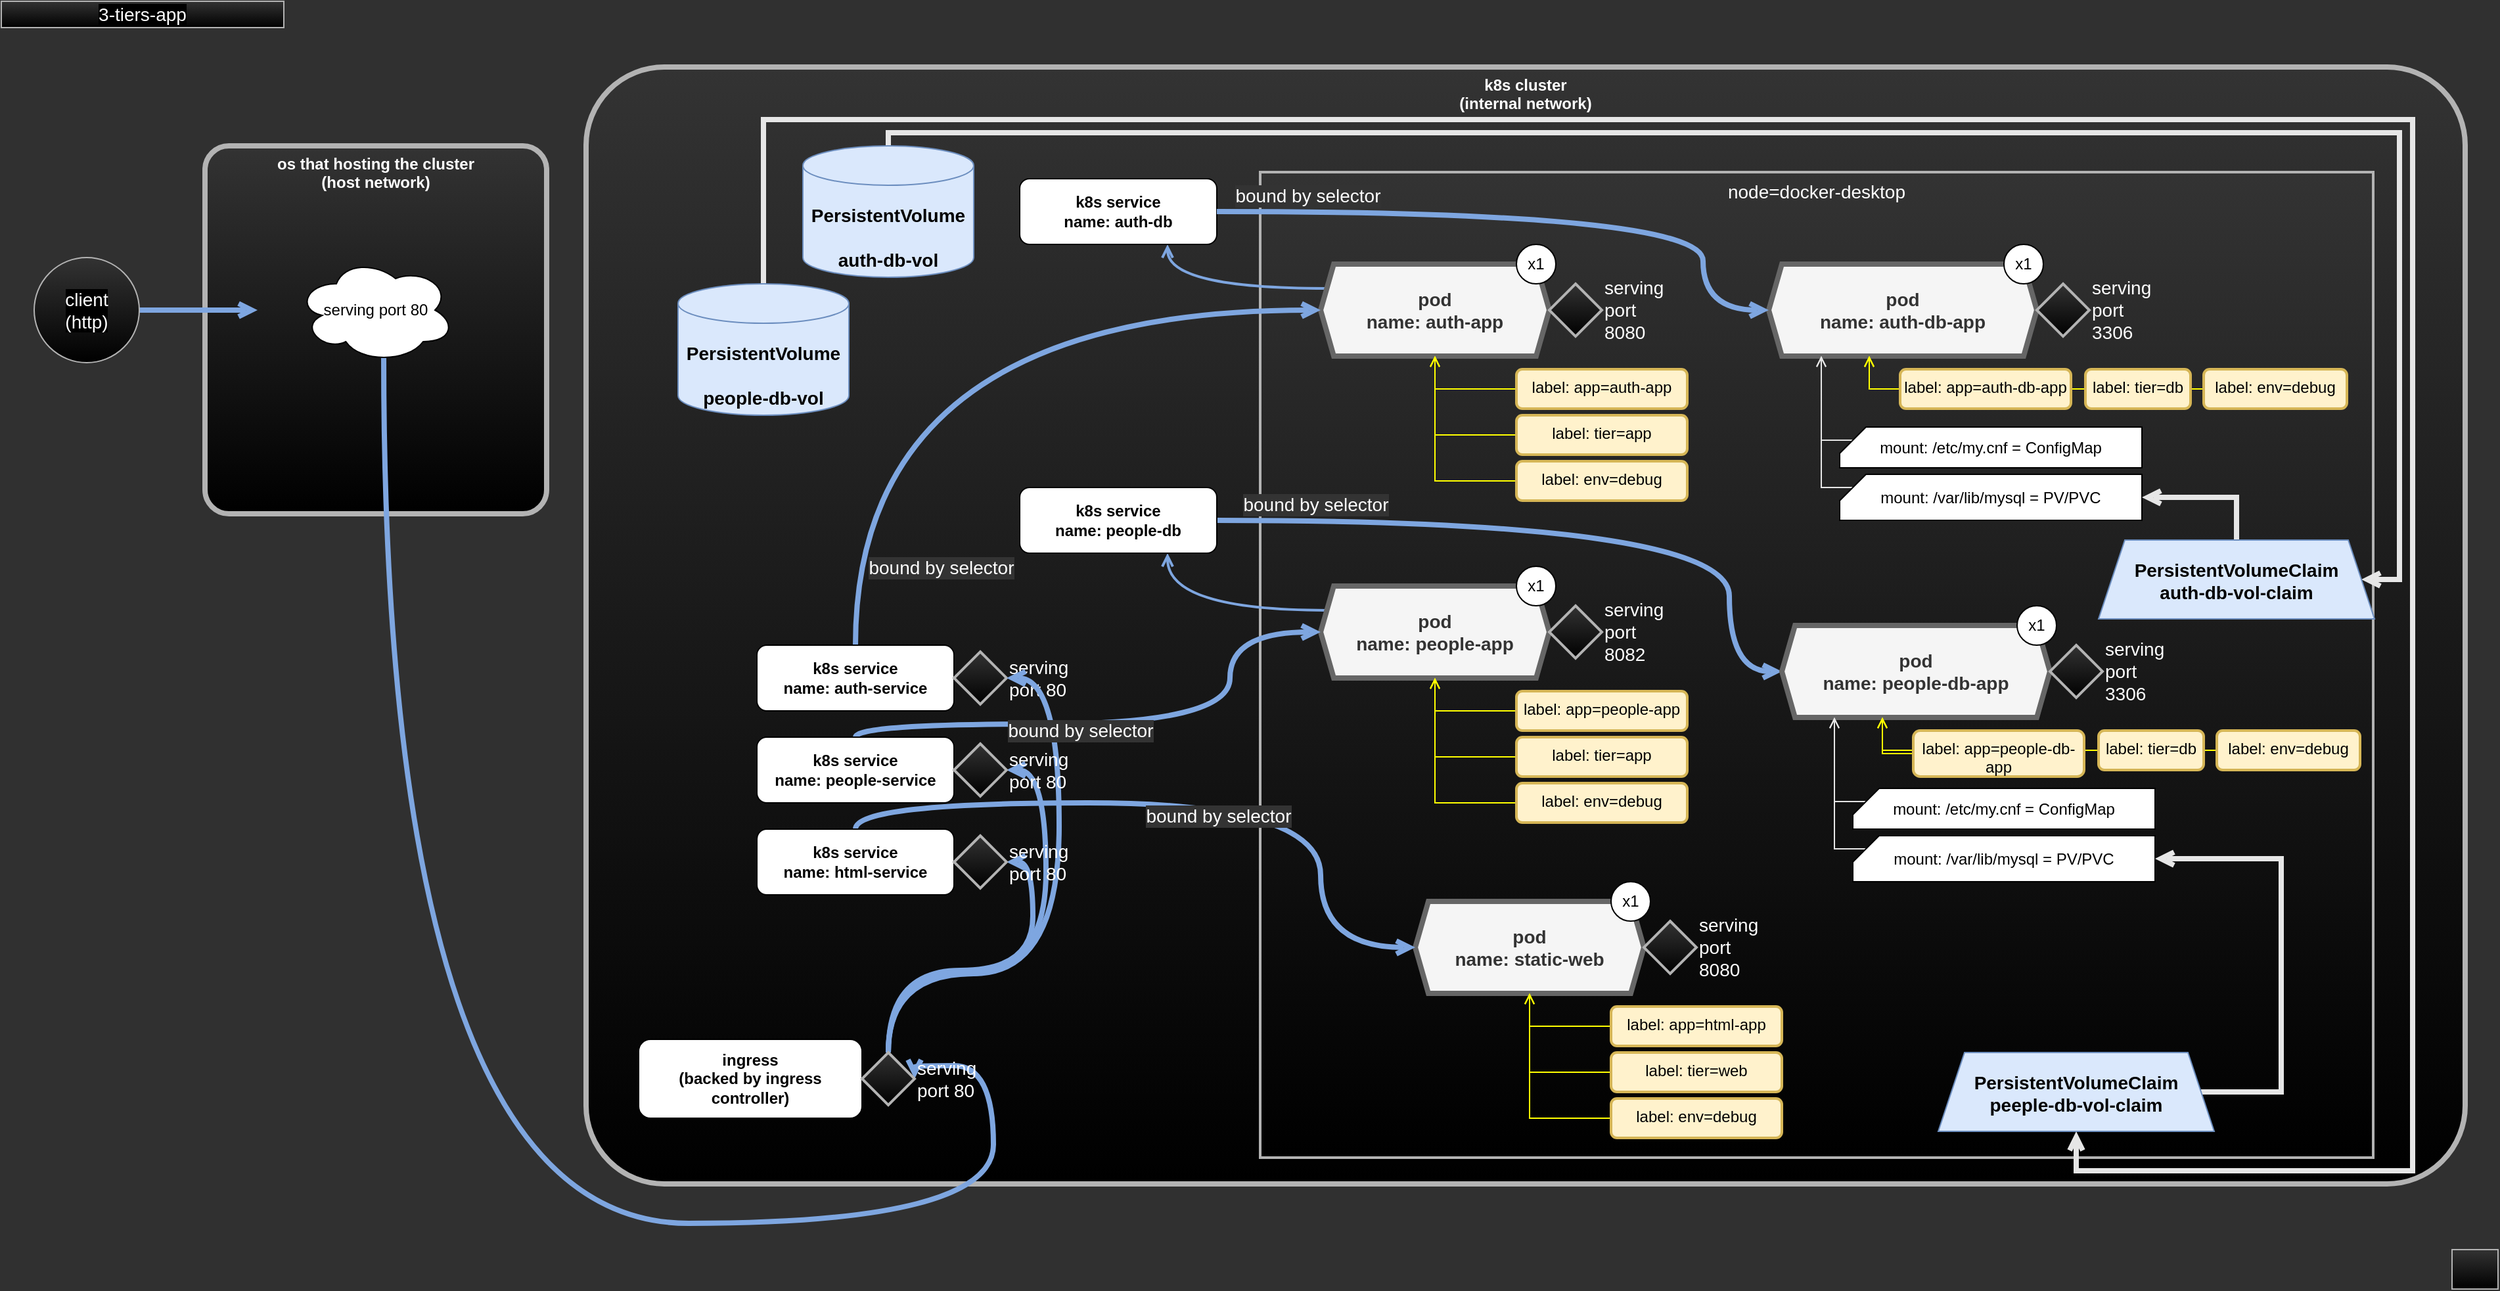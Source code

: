 <mxfile version="14.9.6" type="device"><diagram id="I4470RCvRsQy6u_Oc5J2" name="Page-1"><mxGraphModel dx="1783" dy="1065" grid="1" gridSize="10" guides="1" tooltips="1" connect="1" arrows="1" fold="1" page="1" pageScale="1" pageWidth="827" pageHeight="1169" background="#303030" math="0" shadow="0"><root><mxCell id="0"/><mxCell id="1" parent="0"/><mxCell id="dS1ZjvqfkGv6v8Q8MQo3-20" value="os that hosting the cluster&lt;br&gt;(host network)" style="rounded=1;whiteSpace=wrap;html=1;arcSize=7;fontStyle=1;verticalAlign=top;strokeWidth=4;strokeColor=#B3B3B3;gradientColor=#000000;fillColor=#333333;fontColor=#FFFFFF;" parent="1" vertex="1"><mxGeometry x="170" y="120" width="260" height="280" as="geometry"/></mxCell><mxCell id="dS1ZjvqfkGv6v8Q8MQo3-1" value="k8s cluster&lt;br&gt;(internal network)" style="rounded=1;whiteSpace=wrap;html=1;arcSize=7;fontStyle=1;verticalAlign=top;strokeWidth=4;strokeColor=#B3B3B3;gradientColor=#000000;fillColor=#333333;fontColor=#FFFFFF;" parent="1" vertex="1"><mxGeometry x="460" y="60" width="1430" height="850" as="geometry"/></mxCell><mxCell id="dS1ZjvqfkGv6v8Q8MQo3-7" value="node=docker-desktop" style="whiteSpace=wrap;html=1;fontSize=14;fontColor=#FFFFFF;strokeColor=#B3B3B3;strokeWidth=2;fillColor=#333333;gradientColor=#000000;verticalAlign=top;" parent="1" vertex="1"><mxGeometry x="973" y="140" width="847" height="750" as="geometry"/></mxCell><mxCell id="bD95cFEiu_2ykXB7ulYX-15" style="edgeStyle=orthogonalEdgeStyle;curved=1;rounded=0;orthogonalLoop=1;jettySize=auto;html=1;exitX=0;exitY=0.25;exitDx=0;exitDy=0;entryX=0.75;entryY=1;entryDx=0;entryDy=0;fontSize=14;fontColor=#FFFFFF;endArrow=open;endFill=0;strokeColor=#7EA6E0;strokeWidth=2;" edge="1" parent="1" source="dS1ZjvqfkGv6v8Q8MQo3-2" target="bD95cFEiu_2ykXB7ulYX-14"><mxGeometry relative="1" as="geometry"/></mxCell><mxCell id="dS1ZjvqfkGv6v8Q8MQo3-2" value="pod&lt;br style=&quot;font-size: 14px&quot;&gt;name: auth-app" style="shape=hexagon;perimeter=hexagonPerimeter2;whiteSpace=wrap;html=1;fixedSize=1;fontColor=#333333;strokeColor=#666666;strokeWidth=4;fillColor=#f5f5f5;verticalAlign=middle;size=10;fontStyle=1;fontSize=14;" parent="1" vertex="1"><mxGeometry x="1019" y="210" width="174" height="70" as="geometry"/></mxCell><mxCell id="dS1ZjvqfkGv6v8Q8MQo3-5" style="edgeStyle=orthogonalEdgeStyle;rounded=0;orthogonalLoop=1;jettySize=auto;html=1;exitX=0;exitY=0.5;exitDx=0;exitDy=0;entryX=0.5;entryY=1;entryDx=0;entryDy=0;fontSize=14;fontColor=#FFFFFF;strokeColor=#FFFF00;endArrow=open;endFill=0;" parent="1" source="dS1ZjvqfkGv6v8Q8MQo3-3" target="dS1ZjvqfkGv6v8Q8MQo3-2" edge="1"><mxGeometry relative="1" as="geometry"/></mxCell><mxCell id="dS1ZjvqfkGv6v8Q8MQo3-3" value="label: env=debug" style="rounded=1;whiteSpace=wrap;html=1;strokeColor=#d6b656;strokeWidth=2;fillColor=#fff2cc;verticalAlign=top;" parent="1" vertex="1"><mxGeometry x="1168" y="360" width="130" height="30" as="geometry"/></mxCell><mxCell id="dS1ZjvqfkGv6v8Q8MQo3-6" style="edgeStyle=orthogonalEdgeStyle;rounded=0;orthogonalLoop=1;jettySize=auto;html=1;exitX=0;exitY=0.5;exitDx=0;exitDy=0;entryX=0.5;entryY=1;entryDx=0;entryDy=0;fontSize=14;fontColor=#FFFFFF;endArrow=open;endFill=0;strokeColor=#FFFF00;" parent="1" source="dS1ZjvqfkGv6v8Q8MQo3-4" target="dS1ZjvqfkGv6v8Q8MQo3-2" edge="1"><mxGeometry relative="1" as="geometry"/></mxCell><mxCell id="dS1ZjvqfkGv6v8Q8MQo3-4" value="label: app=auth-app" style="rounded=1;whiteSpace=wrap;html=1;strokeColor=#d6b656;strokeWidth=2;fillColor=#fff2cc;verticalAlign=top;" parent="1" vertex="1"><mxGeometry x="1168" y="290" width="130" height="30" as="geometry"/></mxCell><mxCell id="dS1ZjvqfkGv6v8Q8MQo3-13" style="edgeStyle=orthogonalEdgeStyle;rounded=0;orthogonalLoop=1;jettySize=auto;html=1;exitX=0.55;exitY=0.95;exitDx=0;exitDy=0;entryX=1;entryY=0.5;entryDx=0;entryDy=0;fontSize=14;fontColor=#FFFFFF;endArrow=open;endFill=0;curved=1;strokeWidth=4;strokeColor=#7EA6E0;exitPerimeter=0;" parent="1" source="J-o66Uu-zmsGyJDsOOom-3" target="J-o66Uu-zmsGyJDsOOom-2" edge="1"><mxGeometry relative="1" as="geometry"><Array as="points"><mxPoint x="306" y="940"/><mxPoint x="770" y="940"/><mxPoint x="770" y="820"/></Array><mxPoint x="270" y="245" as="sourcePoint"/></mxGeometry></mxCell><mxCell id="dS1ZjvqfkGv6v8Q8MQo3-14" value="serving port 8080" style="rhombus;whiteSpace=wrap;html=1;fontSize=14;fontColor=#FFFFFF;strokeColor=#B3B3B3;strokeWidth=2;fillColor=#333333;gradientColor=#000000;verticalAlign=middle;labelPosition=right;verticalLabelPosition=middle;align=left;" parent="1" vertex="1"><mxGeometry x="1193" y="225" width="40" height="40" as="geometry"/></mxCell><mxCell id="dS1ZjvqfkGv6v8Q8MQo3-16" value="3-tiers-app" style="rounded=0;whiteSpace=wrap;html=1;labelBackgroundColor=#000000;fontSize=14;fontColor=#FFFFFF;strokeColor=#B3B3B3;strokeWidth=1;fillColor=#333333;gradientColor=#000000;verticalAlign=middle;" parent="1" vertex="1"><mxGeometry x="15" y="10" width="215" height="20" as="geometry"/></mxCell><mxCell id="dS1ZjvqfkGv6v8Q8MQo3-17" value="" style="rounded=0;whiteSpace=wrap;html=1;labelBackgroundColor=#000000;fontSize=14;fontColor=#FFFFFF;strokeColor=#B3B3B3;strokeWidth=1;fillColor=#333333;gradientColor=#000000;verticalAlign=middle;" parent="1" vertex="1"><mxGeometry x="1880" y="960" width="35" height="30" as="geometry"/></mxCell><mxCell id="dS1ZjvqfkGv6v8Q8MQo3-19" style="edgeStyle=orthogonalEdgeStyle;curved=1;rounded=0;orthogonalLoop=1;jettySize=auto;html=1;exitX=1;exitY=0.5;exitDx=0;exitDy=0;entryX=0;entryY=0.5;entryDx=0;entryDy=0;fontSize=14;fontColor=#FFFFFF;endArrow=open;endFill=0;strokeColor=#7EA6E0;strokeWidth=4;" parent="1" source="dS1ZjvqfkGv6v8Q8MQo3-18" edge="1"><mxGeometry relative="1" as="geometry"><mxPoint x="210" y="245" as="targetPoint"/></mxGeometry></mxCell><mxCell id="dS1ZjvqfkGv6v8Q8MQo3-18" value="client&lt;br&gt;(http)" style="ellipse;whiteSpace=wrap;html=1;aspect=fixed;labelBackgroundColor=#000000;fontSize=14;fontColor=#FFFFFF;strokeColor=#B3B3B3;strokeWidth=1;fillColor=#333333;gradientColor=#000000;verticalAlign=middle;" parent="1" vertex="1"><mxGeometry x="40" y="205" width="80" height="80" as="geometry"/></mxCell><mxCell id="8Uu18Thm1voUC0HuOV9M-1" value="x1" style="ellipse;whiteSpace=wrap;html=1;" parent="1" vertex="1"><mxGeometry x="1168" y="195" width="30" height="30" as="geometry"/></mxCell><mxCell id="mBmJHwozK2axHKSh4UZs-3" style="edgeStyle=orthogonalEdgeStyle;curved=1;rounded=0;orthogonalLoop=1;jettySize=auto;html=1;exitX=0.5;exitY=0;exitDx=0;exitDy=0;entryX=0;entryY=0.5;entryDx=0;entryDy=0;fontSize=14;fontColor=#FFFFFF;endArrow=open;endFill=0;strokeColor=#7EA6E0;strokeWidth=4;" parent="1" source="mBmJHwozK2axHKSh4UZs-1" target="dS1ZjvqfkGv6v8Q8MQo3-2" edge="1"><mxGeometry relative="1" as="geometry"><Array as="points"><mxPoint x="665" y="245"/></Array></mxGeometry></mxCell><mxCell id="mBmJHwozK2axHKSh4UZs-4" value="bound by selector" style="edgeLabel;html=1;align=center;verticalAlign=middle;resizable=0;points=[];fontSize=14;fontColor=#FFFFFF;labelBackgroundColor=#333333;" parent="mBmJHwozK2axHKSh4UZs-3" vertex="1" connectable="0"><mxGeometry x="-0.747" y="6" relative="1" as="geometry"><mxPoint x="71" y="18" as="offset"/></mxGeometry></mxCell><mxCell id="mBmJHwozK2axHKSh4UZs-1" value="k8s service&lt;br&gt;name: auth-service" style="rounded=1;whiteSpace=wrap;html=1;fontStyle=1" parent="1" vertex="1"><mxGeometry x="590" y="500" width="150" height="50" as="geometry"/></mxCell><mxCell id="mBmJHwozK2axHKSh4UZs-5" value="serving port 80" style="rhombus;whiteSpace=wrap;html=1;fontSize=14;fontColor=#FFFFFF;strokeColor=#B3B3B3;strokeWidth=2;fillColor=#333333;gradientColor=#000000;verticalAlign=middle;labelPosition=right;verticalLabelPosition=middle;align=left;" parent="1" vertex="1"><mxGeometry x="740" y="505" width="40" height="40" as="geometry"/></mxCell><mxCell id="J-o66Uu-zmsGyJDsOOom-1" value="ingress&lt;br&gt;(backed by ingress controller)" style="rounded=1;whiteSpace=wrap;html=1;fontStyle=1" parent="1" vertex="1"><mxGeometry x="500" y="800" width="170" height="60" as="geometry"/></mxCell><mxCell id="iOJlO_A95ym8XJQBqf6e-38" style="edgeStyle=orthogonalEdgeStyle;curved=1;rounded=0;orthogonalLoop=1;jettySize=auto;html=1;exitX=0.5;exitY=0;exitDx=0;exitDy=0;entryX=1;entryY=0.5;entryDx=0;entryDy=0;fontSize=14;fontColor=#FFFFFF;endArrow=open;endFill=0;strokeColor=#7EA6E0;strokeWidth=4;" parent="1" source="J-o66Uu-zmsGyJDsOOom-2" target="iOJlO_A95ym8XJQBqf6e-33" edge="1"><mxGeometry relative="1" as="geometry"/></mxCell><mxCell id="iOJlO_A95ym8XJQBqf6e-39" style="edgeStyle=orthogonalEdgeStyle;curved=1;rounded=0;orthogonalLoop=1;jettySize=auto;html=1;exitX=0.5;exitY=0;exitDx=0;exitDy=0;entryX=1;entryY=0.5;entryDx=0;entryDy=0;fontSize=14;fontColor=#FFFFFF;endArrow=open;endFill=0;strokeColor=#7EA6E0;strokeWidth=4;" parent="1" source="J-o66Uu-zmsGyJDsOOom-2" target="iOJlO_A95ym8XJQBqf6e-12" edge="1"><mxGeometry relative="1" as="geometry"><Array as="points"><mxPoint x="690" y="750"/><mxPoint x="810" y="750"/><mxPoint x="810" y="595"/></Array></mxGeometry></mxCell><mxCell id="iOJlO_A95ym8XJQBqf6e-40" style="edgeStyle=orthogonalEdgeStyle;curved=1;rounded=0;orthogonalLoop=1;jettySize=auto;html=1;exitX=0.5;exitY=0;exitDx=0;exitDy=0;entryX=1;entryY=0.5;entryDx=0;entryDy=0;fontSize=14;fontColor=#FFFFFF;endArrow=open;endFill=0;strokeColor=#7EA6E0;strokeWidth=4;" parent="1" source="J-o66Uu-zmsGyJDsOOom-2" target="mBmJHwozK2axHKSh4UZs-5" edge="1"><mxGeometry relative="1" as="geometry"><Array as="points"><mxPoint x="690" y="750"/><mxPoint x="820" y="750"/><mxPoint x="820" y="525"/></Array></mxGeometry></mxCell><mxCell id="J-o66Uu-zmsGyJDsOOom-2" value="serving port 80" style="rhombus;whiteSpace=wrap;html=1;fontSize=14;fontColor=#FFFFFF;strokeColor=#B3B3B3;strokeWidth=2;fillColor=#333333;gradientColor=#000000;verticalAlign=middle;labelPosition=right;verticalLabelPosition=middle;align=left;" parent="1" vertex="1"><mxGeometry x="670" y="810" width="40" height="40" as="geometry"/></mxCell><mxCell id="J-o66Uu-zmsGyJDsOOom-3" value="serving port 80" style="ellipse;shape=cloud;whiteSpace=wrap;html=1;" parent="1" vertex="1"><mxGeometry x="240" y="205" width="120" height="80" as="geometry"/></mxCell><mxCell id="5vBID0nR56im5cS1e2kH-2" style="edgeStyle=orthogonalEdgeStyle;rounded=0;orthogonalLoop=1;jettySize=auto;html=1;exitX=0;exitY=0.5;exitDx=0;exitDy=0;entryX=0.5;entryY=1;entryDx=0;entryDy=0;fontSize=14;fontColor=#FFFFFF;endArrow=open;endFill=0;strokeColor=#FFFF00;" parent="1" source="5vBID0nR56im5cS1e2kH-1" target="dS1ZjvqfkGv6v8Q8MQo3-2" edge="1"><mxGeometry relative="1" as="geometry"/></mxCell><mxCell id="5vBID0nR56im5cS1e2kH-1" value="label: tier=app" style="rounded=1;whiteSpace=wrap;html=1;strokeColor=#d6b656;strokeWidth=2;fillColor=#fff2cc;verticalAlign=top;" parent="1" vertex="1"><mxGeometry x="1168" y="325" width="130" height="30" as="geometry"/></mxCell><mxCell id="8K3anDDV9LUMpxlPf3sL-39" style="edgeStyle=orthogonalEdgeStyle;curved=1;rounded=0;orthogonalLoop=1;jettySize=auto;html=1;exitX=0;exitY=0.25;exitDx=0;exitDy=0;entryX=0.75;entryY=1;entryDx=0;entryDy=0;fontSize=14;fontColor=#FFFFFF;endArrow=open;endFill=0;strokeColor=#7EA6E0;strokeWidth=2;" parent="1" source="iOJlO_A95ym8XJQBqf6e-2" target="8K3anDDV9LUMpxlPf3sL-10" edge="1"><mxGeometry relative="1" as="geometry"/></mxCell><mxCell id="iOJlO_A95ym8XJQBqf6e-2" value="pod&lt;br style=&quot;font-size: 14px&quot;&gt;name: people-app" style="shape=hexagon;perimeter=hexagonPerimeter2;whiteSpace=wrap;html=1;fixedSize=1;fontColor=#333333;strokeColor=#666666;strokeWidth=4;fillColor=#f5f5f5;verticalAlign=middle;size=10;fontStyle=1;fontSize=14;" parent="1" vertex="1"><mxGeometry x="1019" y="455" width="174" height="70" as="geometry"/></mxCell><mxCell id="iOJlO_A95ym8XJQBqf6e-3" style="edgeStyle=orthogonalEdgeStyle;rounded=0;orthogonalLoop=1;jettySize=auto;html=1;exitX=0;exitY=0.5;exitDx=0;exitDy=0;entryX=0.5;entryY=1;entryDx=0;entryDy=0;fontSize=14;fontColor=#FFFFFF;strokeColor=#FFFF00;endArrow=open;endFill=0;" parent="1" source="iOJlO_A95ym8XJQBqf6e-4" target="iOJlO_A95ym8XJQBqf6e-2" edge="1"><mxGeometry relative="1" as="geometry"/></mxCell><mxCell id="iOJlO_A95ym8XJQBqf6e-4" value="label: env=debug" style="rounded=1;whiteSpace=wrap;html=1;strokeColor=#d6b656;strokeWidth=2;fillColor=#fff2cc;verticalAlign=top;" parent="1" vertex="1"><mxGeometry x="1168" y="605" width="130" height="30" as="geometry"/></mxCell><mxCell id="iOJlO_A95ym8XJQBqf6e-5" style="edgeStyle=orthogonalEdgeStyle;rounded=0;orthogonalLoop=1;jettySize=auto;html=1;exitX=0;exitY=0.5;exitDx=0;exitDy=0;entryX=0.5;entryY=1;entryDx=0;entryDy=0;fontSize=14;fontColor=#FFFFFF;endArrow=open;endFill=0;strokeColor=#FFFF00;" parent="1" source="iOJlO_A95ym8XJQBqf6e-6" target="iOJlO_A95ym8XJQBqf6e-2" edge="1"><mxGeometry relative="1" as="geometry"/></mxCell><mxCell id="iOJlO_A95ym8XJQBqf6e-6" value="label: app=people-app" style="rounded=1;whiteSpace=wrap;html=1;strokeColor=#d6b656;strokeWidth=2;fillColor=#fff2cc;verticalAlign=top;" parent="1" vertex="1"><mxGeometry x="1168" y="535" width="130" height="30" as="geometry"/></mxCell><mxCell id="iOJlO_A95ym8XJQBqf6e-7" value="serving port 8082" style="rhombus;whiteSpace=wrap;html=1;fontSize=14;fontColor=#FFFFFF;strokeColor=#B3B3B3;strokeWidth=2;fillColor=#333333;gradientColor=#000000;verticalAlign=middle;labelPosition=right;verticalLabelPosition=middle;align=left;" parent="1" vertex="1"><mxGeometry x="1193" y="470" width="40" height="40" as="geometry"/></mxCell><mxCell id="iOJlO_A95ym8XJQBqf6e-8" value="x1" style="ellipse;whiteSpace=wrap;html=1;" parent="1" vertex="1"><mxGeometry x="1168" y="440" width="30" height="30" as="geometry"/></mxCell><mxCell id="iOJlO_A95ym8XJQBqf6e-9" style="edgeStyle=orthogonalEdgeStyle;curved=1;rounded=0;orthogonalLoop=1;jettySize=auto;html=1;exitX=0.5;exitY=0;exitDx=0;exitDy=0;entryX=0;entryY=0.5;entryDx=0;entryDy=0;fontSize=14;fontColor=#FFFFFF;endArrow=open;endFill=0;strokeColor=#7EA6E0;strokeWidth=4;" parent="1" source="iOJlO_A95ym8XJQBqf6e-11" target="iOJlO_A95ym8XJQBqf6e-2" edge="1"><mxGeometry relative="1" as="geometry"><Array as="points"><mxPoint x="665" y="560"/><mxPoint x="950" y="560"/><mxPoint x="950" y="490"/></Array></mxGeometry></mxCell><mxCell id="iOJlO_A95ym8XJQBqf6e-10" value="bound by selector" style="edgeLabel;html=1;align=center;verticalAlign=middle;resizable=0;points=[];fontSize=14;fontColor=#FFFFFF;labelBackgroundColor=#333333;" parent="iOJlO_A95ym8XJQBqf6e-9" vertex="1" connectable="0"><mxGeometry x="-0.747" y="6" relative="1" as="geometry"><mxPoint x="126" y="11" as="offset"/></mxGeometry></mxCell><mxCell id="iOJlO_A95ym8XJQBqf6e-11" value="k8s service&lt;br&gt;name: people-service" style="rounded=1;whiteSpace=wrap;html=1;fontStyle=1" parent="1" vertex="1"><mxGeometry x="590" y="570" width="150" height="50" as="geometry"/></mxCell><mxCell id="iOJlO_A95ym8XJQBqf6e-12" value="serving port 80" style="rhombus;whiteSpace=wrap;html=1;fontSize=14;fontColor=#FFFFFF;strokeColor=#B3B3B3;strokeWidth=2;fillColor=#333333;gradientColor=#000000;verticalAlign=middle;labelPosition=right;verticalLabelPosition=middle;align=left;" parent="1" vertex="1"><mxGeometry x="740" y="575" width="40" height="40" as="geometry"/></mxCell><mxCell id="iOJlO_A95ym8XJQBqf6e-16" style="edgeStyle=orthogonalEdgeStyle;rounded=0;orthogonalLoop=1;jettySize=auto;html=1;exitX=0;exitY=0.5;exitDx=0;exitDy=0;entryX=0.5;entryY=1;entryDx=0;entryDy=0;fontSize=14;fontColor=#FFFFFF;endArrow=open;endFill=0;strokeColor=#FFFF00;" parent="1" source="iOJlO_A95ym8XJQBqf6e-17" target="iOJlO_A95ym8XJQBqf6e-2" edge="1"><mxGeometry relative="1" as="geometry"/></mxCell><mxCell id="iOJlO_A95ym8XJQBqf6e-17" value="label: tier=app" style="rounded=1;whiteSpace=wrap;html=1;strokeColor=#d6b656;strokeWidth=2;fillColor=#fff2cc;verticalAlign=top;" parent="1" vertex="1"><mxGeometry x="1168" y="570" width="130" height="30" as="geometry"/></mxCell><mxCell id="iOJlO_A95ym8XJQBqf6e-19" value="pod&lt;br style=&quot;font-size: 14px&quot;&gt;name: static-web" style="shape=hexagon;perimeter=hexagonPerimeter2;whiteSpace=wrap;html=1;fixedSize=1;fontColor=#333333;strokeColor=#666666;strokeWidth=4;fillColor=#f5f5f5;verticalAlign=middle;size=10;fontStyle=1;fontSize=14;" parent="1" vertex="1"><mxGeometry x="1091" y="695" width="174" height="70" as="geometry"/></mxCell><mxCell id="iOJlO_A95ym8XJQBqf6e-20" style="edgeStyle=orthogonalEdgeStyle;rounded=0;orthogonalLoop=1;jettySize=auto;html=1;exitX=0;exitY=0.5;exitDx=0;exitDy=0;entryX=0.5;entryY=1;entryDx=0;entryDy=0;fontSize=14;fontColor=#FFFFFF;endArrow=open;endFill=0;strokeColor=#FFFF00;" parent="1" source="iOJlO_A95ym8XJQBqf6e-21" target="iOJlO_A95ym8XJQBqf6e-19" edge="1"><mxGeometry relative="1" as="geometry"/></mxCell><mxCell id="iOJlO_A95ym8XJQBqf6e-21" value="label: tier=web" style="rounded=1;whiteSpace=wrap;html=1;strokeColor=#d6b656;strokeWidth=2;fillColor=#fff2cc;verticalAlign=top;" parent="1" vertex="1"><mxGeometry x="1240" y="810" width="130" height="30" as="geometry"/></mxCell><mxCell id="iOJlO_A95ym8XJQBqf6e-22" style="edgeStyle=orthogonalEdgeStyle;rounded=0;orthogonalLoop=1;jettySize=auto;html=1;exitX=0;exitY=0.5;exitDx=0;exitDy=0;entryX=0.5;entryY=1;entryDx=0;entryDy=0;fontSize=14;fontColor=#FFFFFF;endArrow=open;endFill=0;strokeColor=#FFFF00;" parent="1" source="iOJlO_A95ym8XJQBqf6e-23" target="iOJlO_A95ym8XJQBqf6e-19" edge="1"><mxGeometry relative="1" as="geometry"/></mxCell><mxCell id="iOJlO_A95ym8XJQBqf6e-23" value="label: app=html-app" style="rounded=1;whiteSpace=wrap;html=1;strokeColor=#d6b656;strokeWidth=2;fillColor=#fff2cc;verticalAlign=top;" parent="1" vertex="1"><mxGeometry x="1240" y="775" width="130" height="30" as="geometry"/></mxCell><mxCell id="iOJlO_A95ym8XJQBqf6e-24" value="serving port 8080" style="rhombus;whiteSpace=wrap;html=1;fontSize=14;fontColor=#FFFFFF;strokeColor=#B3B3B3;strokeWidth=2;fillColor=#333333;gradientColor=#000000;verticalAlign=middle;labelPosition=right;verticalLabelPosition=middle;align=left;" parent="1" vertex="1"><mxGeometry x="1265" y="710" width="40" height="40" as="geometry"/></mxCell><mxCell id="iOJlO_A95ym8XJQBqf6e-25" value="x1" style="ellipse;whiteSpace=wrap;html=1;" parent="1" vertex="1"><mxGeometry x="1240" y="680" width="30" height="30" as="geometry"/></mxCell><mxCell id="iOJlO_A95ym8XJQBqf6e-30" style="edgeStyle=orthogonalEdgeStyle;rounded=0;orthogonalLoop=1;jettySize=auto;html=1;exitX=0;exitY=0.5;exitDx=0;exitDy=0;entryX=0.5;entryY=1;entryDx=0;entryDy=0;fontSize=14;fontColor=#FFFFFF;endArrow=open;endFill=0;strokeColor=#FFFF00;" parent="1" source="iOJlO_A95ym8XJQBqf6e-31" target="iOJlO_A95ym8XJQBqf6e-19" edge="1"><mxGeometry relative="1" as="geometry"/></mxCell><mxCell id="iOJlO_A95ym8XJQBqf6e-31" value="label: env=debug" style="rounded=1;whiteSpace=wrap;html=1;strokeColor=#d6b656;strokeWidth=2;fillColor=#fff2cc;verticalAlign=top;" parent="1" vertex="1"><mxGeometry x="1240" y="845" width="130" height="30" as="geometry"/></mxCell><mxCell id="iOJlO_A95ym8XJQBqf6e-34" style="edgeStyle=orthogonalEdgeStyle;curved=1;rounded=0;orthogonalLoop=1;jettySize=auto;html=1;exitX=0.5;exitY=0;exitDx=0;exitDy=0;entryX=0;entryY=0.5;entryDx=0;entryDy=0;fontSize=14;fontColor=#FFFFFF;endArrow=open;endFill=0;strokeColor=#7EA6E0;strokeWidth=4;" parent="1" source="iOJlO_A95ym8XJQBqf6e-32" target="iOJlO_A95ym8XJQBqf6e-19" edge="1"><mxGeometry relative="1" as="geometry"><Array as="points"><mxPoint x="665" y="620"/><mxPoint x="1019" y="620"/></Array></mxGeometry></mxCell><mxCell id="iOJlO_A95ym8XJQBqf6e-41" value="bound by selector" style="edgeLabel;html=1;align=center;verticalAlign=middle;resizable=0;points=[];fontSize=14;fontColor=#FFFFFF;labelBackgroundColor=#333333;" parent="iOJlO_A95ym8XJQBqf6e-34" vertex="1" connectable="0"><mxGeometry x="0.008" y="-11" relative="1" as="geometry"><mxPoint x="16" y="-1" as="offset"/></mxGeometry></mxCell><mxCell id="iOJlO_A95ym8XJQBqf6e-32" value="k8s service&lt;br&gt;name: html-service" style="rounded=1;whiteSpace=wrap;html=1;fontStyle=1" parent="1" vertex="1"><mxGeometry x="590" y="640" width="150" height="50" as="geometry"/></mxCell><mxCell id="iOJlO_A95ym8XJQBqf6e-33" value="serving port 80" style="rhombus;whiteSpace=wrap;html=1;fontSize=14;fontColor=#FFFFFF;strokeColor=#B3B3B3;strokeWidth=2;fillColor=#333333;gradientColor=#000000;verticalAlign=middle;labelPosition=right;verticalLabelPosition=middle;align=left;" parent="1" vertex="1"><mxGeometry x="740" y="645" width="40" height="40" as="geometry"/></mxCell><mxCell id="8K3anDDV9LUMpxlPf3sL-11" style="edgeStyle=orthogonalEdgeStyle;curved=1;rounded=0;orthogonalLoop=1;jettySize=auto;html=1;exitX=1;exitY=0.5;exitDx=0;exitDy=0;fontSize=14;fontColor=#FFFFFF;endArrow=open;endFill=0;strokeColor=#7EA6E0;strokeWidth=4;entryX=0;entryY=0.5;entryDx=0;entryDy=0;" parent="1" source="8K3anDDV9LUMpxlPf3sL-10" target="8K3anDDV9LUMpxlPf3sL-16" edge="1"><mxGeometry relative="1" as="geometry"><mxPoint x="1590" y="510" as="targetPoint"/><Array as="points"><mxPoint x="1330" y="405"/><mxPoint x="1330" y="520"/></Array></mxGeometry></mxCell><mxCell id="8K3anDDV9LUMpxlPf3sL-15" value="bound by selector" style="edgeLabel;html=1;align=center;verticalAlign=middle;resizable=0;points=[];fontSize=14;fontColor=#FFFFFF;labelBackgroundColor=#333333;" parent="8K3anDDV9LUMpxlPf3sL-11" vertex="1" connectable="0"><mxGeometry x="-0.724" y="-1" relative="1" as="geometry"><mxPoint y="-13" as="offset"/></mxGeometry></mxCell><mxCell id="8K3anDDV9LUMpxlPf3sL-10" value="k8s service&lt;br&gt;name: people-db" style="rounded=1;whiteSpace=wrap;html=1;fontStyle=1" parent="1" vertex="1"><mxGeometry x="790" y="380" width="150" height="50" as="geometry"/></mxCell><mxCell id="8K3anDDV9LUMpxlPf3sL-16" value="pod&lt;br style=&quot;font-size: 14px&quot;&gt;name: people-db-app" style="shape=hexagon;perimeter=hexagonPerimeter2;whiteSpace=wrap;html=1;fixedSize=1;fontColor=#333333;strokeColor=#666666;strokeWidth=4;fillColor=#f5f5f5;verticalAlign=middle;size=10;fontStyle=1;fontSize=14;" parent="1" vertex="1"><mxGeometry x="1370" y="485" width="204" height="70" as="geometry"/></mxCell><mxCell id="8K3anDDV9LUMpxlPf3sL-17" style="edgeStyle=orthogonalEdgeStyle;rounded=0;orthogonalLoop=1;jettySize=auto;html=1;exitX=0;exitY=0.5;exitDx=0;exitDy=0;entryX=0.375;entryY=1;entryDx=0;entryDy=0;fontSize=14;fontColor=#FFFFFF;strokeColor=#FFFF00;endArrow=open;endFill=0;" parent="1" source="8K3anDDV9LUMpxlPf3sL-18" target="8K3anDDV9LUMpxlPf3sL-16" edge="1"><mxGeometry relative="1" as="geometry"/></mxCell><mxCell id="8K3anDDV9LUMpxlPf3sL-19" style="edgeStyle=orthogonalEdgeStyle;rounded=0;orthogonalLoop=1;jettySize=auto;html=1;exitX=0;exitY=0.5;exitDx=0;exitDy=0;entryX=0.375;entryY=1;entryDx=0;entryDy=0;fontSize=14;fontColor=#FFFFFF;endArrow=open;endFill=0;strokeColor=#FFFF00;" parent="1" source="8K3anDDV9LUMpxlPf3sL-20" target="8K3anDDV9LUMpxlPf3sL-16" edge="1"><mxGeometry relative="1" as="geometry"/></mxCell><mxCell id="8K3anDDV9LUMpxlPf3sL-21" value="serving port 3306" style="rhombus;whiteSpace=wrap;html=1;fontSize=14;fontColor=#FFFFFF;strokeColor=#B3B3B3;strokeWidth=2;fillColor=#333333;gradientColor=#000000;verticalAlign=middle;labelPosition=right;verticalLabelPosition=middle;align=left;" parent="1" vertex="1"><mxGeometry x="1574" y="500" width="40" height="40" as="geometry"/></mxCell><mxCell id="8K3anDDV9LUMpxlPf3sL-22" value="x1" style="ellipse;whiteSpace=wrap;html=1;" parent="1" vertex="1"><mxGeometry x="1549" y="470" width="30" height="30" as="geometry"/></mxCell><mxCell id="8K3anDDV9LUMpxlPf3sL-23" style="edgeStyle=orthogonalEdgeStyle;rounded=0;orthogonalLoop=1;jettySize=auto;html=1;exitX=0;exitY=0;exitDx=10;exitDy=10;exitPerimeter=0;entryX=0.196;entryY=1;entryDx=0;entryDy=0;entryPerimeter=0;fontSize=14;fontColor=#FFFFFF;endArrow=open;endFill=0;strokeColor=#E6E6E6;" parent="1" source="8K3anDDV9LUMpxlPf3sL-24" target="8K3anDDV9LUMpxlPf3sL-16" edge="1"><mxGeometry relative="1" as="geometry"><Array as="points"><mxPoint x="1410" y="619"/></Array></mxGeometry></mxCell><mxCell id="8K3anDDV9LUMpxlPf3sL-24" value="mount: /etc/my.cnf = ConfigMap" style="shape=card;whiteSpace=wrap;html=1;size=20;" parent="1" vertex="1"><mxGeometry x="1424" y="609" width="230" height="31" as="geometry"/></mxCell><mxCell id="8K3anDDV9LUMpxlPf3sL-25" style="edgeStyle=orthogonalEdgeStyle;rounded=0;orthogonalLoop=1;jettySize=auto;html=1;exitX=0;exitY=0;exitDx=10;exitDy=10;exitPerimeter=0;fontSize=14;fontColor=#FFFFFF;endArrow=open;endFill=0;strokeColor=#E6E6E6;" parent="1" source="8K3anDDV9LUMpxlPf3sL-26" edge="1"><mxGeometry relative="1" as="geometry"><mxPoint x="1410" y="555" as="targetPoint"/><Array as="points"><mxPoint x="1410" y="655"/></Array></mxGeometry></mxCell><mxCell id="8K3anDDV9LUMpxlPf3sL-26" value="mount: /var/lib/mysql = PV/PVC" style="shape=card;whiteSpace=wrap;html=1;size=20;" parent="1" vertex="1"><mxGeometry x="1424" y="645" width="230" height="35" as="geometry"/></mxCell><mxCell id="bD95cFEiu_2ykXB7ulYX-22" style="edgeStyle=orthogonalEdgeStyle;rounded=0;orthogonalLoop=1;jettySize=auto;html=1;exitX=0.5;exitY=0;exitDx=0;exitDy=0;exitPerimeter=0;entryX=1;entryY=0.5;entryDx=0;entryDy=0;fontSize=14;fontColor=#FFFFFF;endArrow=open;endFill=0;strokeColor=#E6E6E6;strokeWidth=4;" edge="1" parent="1" source="8K3anDDV9LUMpxlPf3sL-29" target="bD95cFEiu_2ykXB7ulYX-20"><mxGeometry relative="1" as="geometry"><Array as="points"><mxPoint x="690" y="110"/><mxPoint x="1840" y="110"/><mxPoint x="1840" y="450"/></Array></mxGeometry></mxCell><mxCell id="8K3anDDV9LUMpxlPf3sL-29" value="PersistentVolume&lt;br&gt;&lt;br&gt;auth-db-vol" style="shape=cylinder3;whiteSpace=wrap;html=1;boundedLbl=1;backgroundOutline=1;size=15;fontSize=14;fillColor=#dae8fc;strokeColor=#6c8ebf;verticalAlign=top;fontStyle=1;spacingTop=8;" parent="1" vertex="1"><mxGeometry x="625" y="120" width="130" height="100" as="geometry"/></mxCell><mxCell id="8K3anDDV9LUMpxlPf3sL-30" style="edgeStyle=orthogonalEdgeStyle;rounded=0;orthogonalLoop=1;jettySize=auto;html=1;exitX=1;exitY=0.5;exitDx=0;exitDy=0;entryX=1;entryY=0.5;entryDx=0;entryDy=0;entryPerimeter=0;fontSize=14;fontColor=#FFFFFF;endArrow=open;endFill=0;strokeColor=#E6E6E6;strokeWidth=4;" parent="1" source="8K3anDDV9LUMpxlPf3sL-31" target="8K3anDDV9LUMpxlPf3sL-26" edge="1"><mxGeometry relative="1" as="geometry"><Array as="points"><mxPoint x="1750" y="840"/><mxPoint x="1750" y="663"/></Array></mxGeometry></mxCell><mxCell id="8K3anDDV9LUMpxlPf3sL-31" value="PersistentVolumeClaim&lt;br&gt;peeple-db-vol-claim" style="shape=trapezoid;perimeter=trapezoidPerimeter;whiteSpace=wrap;html=1;fixedSize=1;fontSize=14;fontColor=#000000;verticalAlign=top;fontStyle=1;strokeColor=#6c8ebf;fillColor=#dae8fc;spacingTop=8;" parent="1" vertex="1"><mxGeometry x="1489" y="810" width="210" height="60" as="geometry"/></mxCell><mxCell id="8K3anDDV9LUMpxlPf3sL-34" style="edgeStyle=orthogonalEdgeStyle;rounded=0;orthogonalLoop=1;jettySize=auto;html=1;exitX=0;exitY=0.5;exitDx=0;exitDy=0;entryX=0.375;entryY=1;entryDx=0;entryDy=0;fontSize=14;fontColor=#FFFFFF;endArrow=open;endFill=0;strokeColor=#FFFF00;" parent="1" source="8K3anDDV9LUMpxlPf3sL-35" target="8K3anDDV9LUMpxlPf3sL-16" edge="1"><mxGeometry relative="1" as="geometry"/></mxCell><mxCell id="8K3anDDV9LUMpxlPf3sL-35" value="label: env=debug" style="rounded=1;whiteSpace=wrap;html=1;strokeColor=#d6b656;strokeWidth=2;fillColor=#fff2cc;verticalAlign=top;" parent="1" vertex="1"><mxGeometry x="1701" y="565" width="109" height="30" as="geometry"/></mxCell><mxCell id="8K3anDDV9LUMpxlPf3sL-20" value="label: app=people-db-app" style="rounded=1;whiteSpace=wrap;html=1;strokeColor=#d6b656;strokeWidth=2;fillColor=#fff2cc;verticalAlign=top;" parent="1" vertex="1"><mxGeometry x="1470" y="565" width="130" height="35" as="geometry"/></mxCell><mxCell id="8K3anDDV9LUMpxlPf3sL-18" value="label: tier=db" style="rounded=1;whiteSpace=wrap;html=1;strokeColor=#d6b656;strokeWidth=2;fillColor=#fff2cc;verticalAlign=top;" parent="1" vertex="1"><mxGeometry x="1611" y="565" width="80" height="30" as="geometry"/></mxCell><mxCell id="bD95cFEiu_2ykXB7ulYX-1" value="pod&lt;br style=&quot;font-size: 14px&quot;&gt;name: auth-db-app" style="shape=hexagon;perimeter=hexagonPerimeter2;whiteSpace=wrap;html=1;fixedSize=1;fontColor=#333333;strokeColor=#666666;strokeWidth=4;fillColor=#f5f5f5;verticalAlign=middle;size=10;fontStyle=1;fontSize=14;" vertex="1" parent="1"><mxGeometry x="1360" y="210" width="204" height="70" as="geometry"/></mxCell><mxCell id="bD95cFEiu_2ykXB7ulYX-2" style="edgeStyle=orthogonalEdgeStyle;rounded=0;orthogonalLoop=1;jettySize=auto;html=1;exitX=0;exitY=0.5;exitDx=0;exitDy=0;entryX=0.375;entryY=1;entryDx=0;entryDy=0;fontSize=14;fontColor=#FFFFFF;strokeColor=#FFFF00;endArrow=open;endFill=0;" edge="1" source="bD95cFEiu_2ykXB7ulYX-13" target="bD95cFEiu_2ykXB7ulYX-1" parent="1"><mxGeometry relative="1" as="geometry"/></mxCell><mxCell id="bD95cFEiu_2ykXB7ulYX-3" style="edgeStyle=orthogonalEdgeStyle;rounded=0;orthogonalLoop=1;jettySize=auto;html=1;exitX=0;exitY=0.5;exitDx=0;exitDy=0;entryX=0.375;entryY=1;entryDx=0;entryDy=0;fontSize=14;fontColor=#FFFFFF;endArrow=open;endFill=0;strokeColor=#FFFF00;" edge="1" source="bD95cFEiu_2ykXB7ulYX-12" target="bD95cFEiu_2ykXB7ulYX-1" parent="1"><mxGeometry relative="1" as="geometry"/></mxCell><mxCell id="bD95cFEiu_2ykXB7ulYX-4" value="serving port 3306" style="rhombus;whiteSpace=wrap;html=1;fontSize=14;fontColor=#FFFFFF;strokeColor=#B3B3B3;strokeWidth=2;fillColor=#333333;gradientColor=#000000;verticalAlign=middle;labelPosition=right;verticalLabelPosition=middle;align=left;" vertex="1" parent="1"><mxGeometry x="1564" y="225" width="40" height="40" as="geometry"/></mxCell><mxCell id="bD95cFEiu_2ykXB7ulYX-5" value="x1" style="ellipse;whiteSpace=wrap;html=1;" vertex="1" parent="1"><mxGeometry x="1539" y="195" width="30" height="30" as="geometry"/></mxCell><mxCell id="bD95cFEiu_2ykXB7ulYX-6" style="edgeStyle=orthogonalEdgeStyle;rounded=0;orthogonalLoop=1;jettySize=auto;html=1;exitX=0;exitY=0;exitDx=10;exitDy=10;exitPerimeter=0;entryX=0.196;entryY=1;entryDx=0;entryDy=0;entryPerimeter=0;fontSize=14;fontColor=#FFFFFF;endArrow=open;endFill=0;strokeColor=#E6E6E6;" edge="1" source="bD95cFEiu_2ykXB7ulYX-7" target="bD95cFEiu_2ykXB7ulYX-1" parent="1"><mxGeometry relative="1" as="geometry"><Array as="points"><mxPoint x="1400" y="344"/></Array></mxGeometry></mxCell><mxCell id="bD95cFEiu_2ykXB7ulYX-7" value="mount: /etc/my.cnf = ConfigMap" style="shape=card;whiteSpace=wrap;html=1;size=20;" vertex="1" parent="1"><mxGeometry x="1414" y="334" width="230" height="31" as="geometry"/></mxCell><mxCell id="bD95cFEiu_2ykXB7ulYX-8" style="edgeStyle=orthogonalEdgeStyle;rounded=0;orthogonalLoop=1;jettySize=auto;html=1;exitX=0;exitY=0;exitDx=10;exitDy=10;exitPerimeter=0;fontSize=14;fontColor=#FFFFFF;endArrow=open;endFill=0;strokeColor=#E6E6E6;" edge="1" source="bD95cFEiu_2ykXB7ulYX-9" parent="1"><mxGeometry relative="1" as="geometry"><mxPoint x="1400" y="280" as="targetPoint"/><Array as="points"><mxPoint x="1400" y="380"/></Array></mxGeometry></mxCell><mxCell id="bD95cFEiu_2ykXB7ulYX-9" value="mount: /var/lib/mysql = PV/PVC" style="shape=card;whiteSpace=wrap;html=1;size=20;" vertex="1" parent="1"><mxGeometry x="1414" y="370" width="230" height="35" as="geometry"/></mxCell><mxCell id="bD95cFEiu_2ykXB7ulYX-10" style="edgeStyle=orthogonalEdgeStyle;rounded=0;orthogonalLoop=1;jettySize=auto;html=1;exitX=0;exitY=0.5;exitDx=0;exitDy=0;entryX=0.375;entryY=1;entryDx=0;entryDy=0;fontSize=14;fontColor=#FFFFFF;endArrow=open;endFill=0;strokeColor=#FFFF00;" edge="1" source="bD95cFEiu_2ykXB7ulYX-11" target="bD95cFEiu_2ykXB7ulYX-1" parent="1"><mxGeometry relative="1" as="geometry"/></mxCell><mxCell id="bD95cFEiu_2ykXB7ulYX-11" value="label: env=debug" style="rounded=1;whiteSpace=wrap;html=1;strokeColor=#d6b656;strokeWidth=2;fillColor=#fff2cc;verticalAlign=top;" vertex="1" parent="1"><mxGeometry x="1691" y="290" width="109" height="30" as="geometry"/></mxCell><mxCell id="bD95cFEiu_2ykXB7ulYX-12" value="label: app=auth-db-app" style="rounded=1;whiteSpace=wrap;html=1;strokeColor=#d6b656;strokeWidth=2;fillColor=#fff2cc;verticalAlign=top;" vertex="1" parent="1"><mxGeometry x="1460" y="290" width="130" height="30" as="geometry"/></mxCell><mxCell id="bD95cFEiu_2ykXB7ulYX-13" value="label: tier=db" style="rounded=1;whiteSpace=wrap;html=1;strokeColor=#d6b656;strokeWidth=2;fillColor=#fff2cc;verticalAlign=top;" vertex="1" parent="1"><mxGeometry x="1601" y="290" width="80" height="30" as="geometry"/></mxCell><mxCell id="bD95cFEiu_2ykXB7ulYX-14" value="k8s service&lt;br&gt;name: auth-db" style="rounded=1;whiteSpace=wrap;html=1;fontStyle=1" vertex="1" parent="1"><mxGeometry x="790" y="145" width="150" height="50" as="geometry"/></mxCell><mxCell id="bD95cFEiu_2ykXB7ulYX-18" style="edgeStyle=orthogonalEdgeStyle;curved=1;rounded=0;orthogonalLoop=1;jettySize=auto;html=1;exitX=1;exitY=0.5;exitDx=0;exitDy=0;fontSize=14;fontColor=#FFFFFF;endArrow=open;endFill=0;strokeColor=#7EA6E0;strokeWidth=4;entryX=0;entryY=0.5;entryDx=0;entryDy=0;" edge="1" parent="1" source="bD95cFEiu_2ykXB7ulYX-14" target="bD95cFEiu_2ykXB7ulYX-1"><mxGeometry relative="1" as="geometry"><mxPoint x="1390" y="285" as="targetPoint"/><Array as="points"><mxPoint x="1310" y="170"/><mxPoint x="1310" y="245"/></Array><mxPoint x="960" y="170" as="sourcePoint"/></mxGeometry></mxCell><mxCell id="bD95cFEiu_2ykXB7ulYX-19" value="bound by selector" style="edgeLabel;html=1;align=center;verticalAlign=middle;resizable=0;points=[];fontSize=14;fontColor=#FFFFFF;labelBackgroundColor=#333333;" vertex="1" connectable="0" parent="bD95cFEiu_2ykXB7ulYX-18"><mxGeometry x="-0.724" y="-1" relative="1" as="geometry"><mxPoint y="-13" as="offset"/></mxGeometry></mxCell><mxCell id="bD95cFEiu_2ykXB7ulYX-24" style="edgeStyle=orthogonalEdgeStyle;rounded=0;orthogonalLoop=1;jettySize=auto;html=1;exitX=0.5;exitY=0;exitDx=0;exitDy=0;entryX=1;entryY=0.5;entryDx=0;entryDy=0;entryPerimeter=0;fontSize=14;fontColor=#FFFFFF;endArrow=open;endFill=0;strokeColor=#E6E6E6;strokeWidth=4;" edge="1" parent="1" source="bD95cFEiu_2ykXB7ulYX-20" target="bD95cFEiu_2ykXB7ulYX-9"><mxGeometry relative="1" as="geometry"/></mxCell><mxCell id="bD95cFEiu_2ykXB7ulYX-20" value="PersistentVolumeClaim&lt;br&gt;auth-db-vol-claim" style="shape=trapezoid;perimeter=trapezoidPerimeter;whiteSpace=wrap;html=1;fixedSize=1;fontSize=14;fontColor=#000000;verticalAlign=top;fontStyle=1;strokeColor=#6c8ebf;fillColor=#dae8fc;spacingTop=8;" vertex="1" parent="1"><mxGeometry x="1611" y="420" width="210" height="60" as="geometry"/></mxCell><mxCell id="bD95cFEiu_2ykXB7ulYX-23" style="edgeStyle=orthogonalEdgeStyle;rounded=0;orthogonalLoop=1;jettySize=auto;html=1;exitX=0.5;exitY=0;exitDx=0;exitDy=0;exitPerimeter=0;entryX=0.5;entryY=1;entryDx=0;entryDy=0;fontSize=14;fontColor=#FFFFFF;endArrow=open;endFill=0;strokeColor=#E6E6E6;strokeWidth=4;" edge="1" parent="1" source="bD95cFEiu_2ykXB7ulYX-21" target="8K3anDDV9LUMpxlPf3sL-31"><mxGeometry relative="1" as="geometry"><Array as="points"><mxPoint x="595" y="100"/><mxPoint x="1850" y="100"/><mxPoint x="1850" y="900"/><mxPoint x="1594" y="900"/></Array></mxGeometry></mxCell><mxCell id="bD95cFEiu_2ykXB7ulYX-21" value="PersistentVolume&lt;br&gt;&lt;br&gt;people-db-vol" style="shape=cylinder3;whiteSpace=wrap;html=1;boundedLbl=1;backgroundOutline=1;size=15;fontSize=14;fillColor=#dae8fc;strokeColor=#6c8ebf;verticalAlign=top;fontStyle=1;spacingTop=8;" vertex="1" parent="1"><mxGeometry x="530" y="225" width="130" height="100" as="geometry"/></mxCell></root></mxGraphModel></diagram></mxfile>